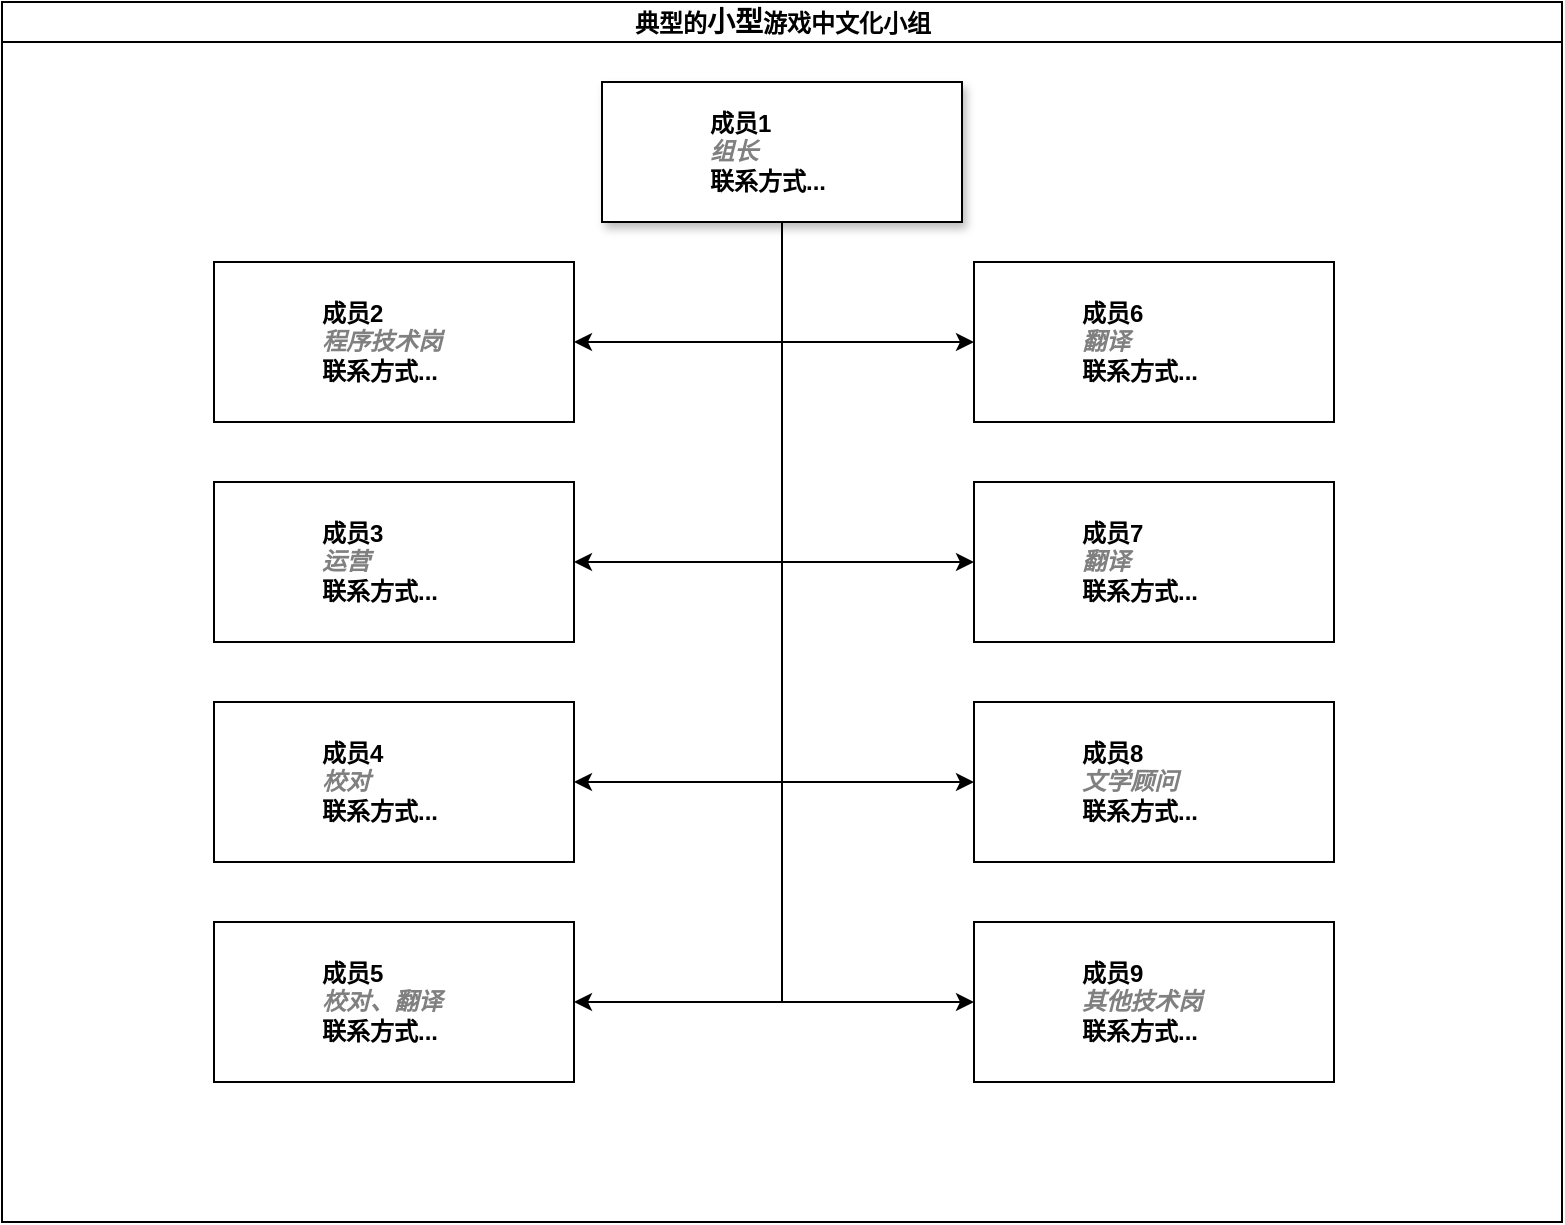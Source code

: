 <mxfile version="24.1.0" type="github">
  <diagram id="prtHgNgQTEPvFCAcTncT" name="Page-1">
    <mxGraphModel dx="623" dy="628" grid="1" gridSize="10" guides="1" tooltips="1" connect="1" arrows="1" fold="1" page="1" pageScale="1" pageWidth="827" pageHeight="1169" math="0" shadow="0">
      <root>
        <mxCell id="0" />
        <mxCell id="1" parent="0" />
        <mxCell id="dNxyNK7c78bLwvsdeMH5-11" value="典型的&lt;span style=&quot;font-size:10.5pt;mso-bidi-font-size:11.0pt;&lt;br/&gt;font-family:等线;mso-ascii-theme-font:minor-latin;mso-fareast-theme-font:minor-fareast;&lt;br/&gt;mso-hansi-theme-font:minor-latin;mso-bidi-font-family:&amp;quot;Times New Roman&amp;quot;;&lt;br/&gt;mso-bidi-theme-font:minor-bidi;mso-ansi-language:EN-US;mso-fareast-language:&lt;br/&gt;ZH-CN;mso-bidi-language:AR-SA&quot;&gt;小型&lt;/span&gt;游戏中文化小组" style="swimlane;html=1;startSize=20;horizontal=1;containerType=tree;glass=0;" parent="1" vertex="1">
          <mxGeometry x="24" y="30" width="780" height="610" as="geometry">
            <mxRectangle x="40" y="80" width="90" height="30" as="alternateBounds" />
          </mxGeometry>
        </mxCell>
        <mxCell id="oI46xZ3VqTC88thM3Fud-12" style="edgeStyle=elbowEdgeStyle;rounded=0;orthogonalLoop=1;jettySize=auto;html=1;entryX=1;entryY=0.5;entryDx=0;entryDy=0;elbow=vertical;" edge="1" parent="dNxyNK7c78bLwvsdeMH5-11" source="dNxyNK7c78bLwvsdeMH5-12" target="dNxyNK7c78bLwvsdeMH5-14">
          <mxGeometry relative="1" as="geometry">
            <Array as="points">
              <mxPoint x="390" y="170" />
            </Array>
          </mxGeometry>
        </mxCell>
        <mxCell id="oI46xZ3VqTC88thM3Fud-13" style="edgeStyle=elbowEdgeStyle;rounded=0;orthogonalLoop=1;jettySize=auto;html=1;entryX=0;entryY=0.5;entryDx=0;entryDy=0;elbow=vertical;" edge="1" parent="dNxyNK7c78bLwvsdeMH5-11" source="dNxyNK7c78bLwvsdeMH5-12" target="oI46xZ3VqTC88thM3Fud-1">
          <mxGeometry relative="1" as="geometry">
            <Array as="points">
              <mxPoint x="390" y="170" />
            </Array>
          </mxGeometry>
        </mxCell>
        <mxCell id="oI46xZ3VqTC88thM3Fud-14" style="edgeStyle=elbowEdgeStyle;rounded=0;orthogonalLoop=1;jettySize=auto;html=1;entryX=1;entryY=0.5;entryDx=0;entryDy=0;elbow=vertical;" edge="1" parent="dNxyNK7c78bLwvsdeMH5-11" source="dNxyNK7c78bLwvsdeMH5-12" target="dNxyNK7c78bLwvsdeMH5-16">
          <mxGeometry relative="1" as="geometry">
            <Array as="points">
              <mxPoint x="390" y="280" />
            </Array>
          </mxGeometry>
        </mxCell>
        <mxCell id="oI46xZ3VqTC88thM3Fud-15" style="edgeStyle=elbowEdgeStyle;rounded=0;orthogonalLoop=1;jettySize=auto;html=1;entryX=0;entryY=0.5;entryDx=0;entryDy=0;elbow=vertical;" edge="1" parent="dNxyNK7c78bLwvsdeMH5-11" source="dNxyNK7c78bLwvsdeMH5-12" target="dNxyNK7c78bLwvsdeMH5-18">
          <mxGeometry relative="1" as="geometry">
            <Array as="points">
              <mxPoint x="390" y="280" />
            </Array>
          </mxGeometry>
        </mxCell>
        <mxCell id="oI46xZ3VqTC88thM3Fud-16" style="edgeStyle=elbowEdgeStyle;rounded=0;orthogonalLoop=1;jettySize=auto;html=1;entryX=1;entryY=0.5;entryDx=0;entryDy=0;elbow=vertical;" edge="1" parent="dNxyNK7c78bLwvsdeMH5-11" source="dNxyNK7c78bLwvsdeMH5-12" target="oI46xZ3VqTC88thM3Fud-2">
          <mxGeometry relative="1" as="geometry">
            <Array as="points">
              <mxPoint x="390" y="390" />
            </Array>
          </mxGeometry>
        </mxCell>
        <mxCell id="oI46xZ3VqTC88thM3Fud-17" style="edgeStyle=elbowEdgeStyle;rounded=0;orthogonalLoop=1;jettySize=auto;html=1;entryX=0;entryY=0.5;entryDx=0;entryDy=0;elbow=vertical;" edge="1" parent="dNxyNK7c78bLwvsdeMH5-11" source="dNxyNK7c78bLwvsdeMH5-12" target="oI46xZ3VqTC88thM3Fud-8">
          <mxGeometry relative="1" as="geometry">
            <Array as="points">
              <mxPoint x="390" y="390" />
            </Array>
          </mxGeometry>
        </mxCell>
        <mxCell id="oI46xZ3VqTC88thM3Fud-18" style="edgeStyle=elbowEdgeStyle;rounded=0;orthogonalLoop=1;jettySize=auto;html=1;entryX=1;entryY=0.5;entryDx=0;entryDy=0;elbow=vertical;" edge="1" parent="dNxyNK7c78bLwvsdeMH5-11" source="dNxyNK7c78bLwvsdeMH5-12" target="oI46xZ3VqTC88thM3Fud1-10">
          <mxGeometry relative="1" as="geometry">
            <Array as="points">
              <mxPoint x="390" y="500" />
            </Array>
          </mxGeometry>
        </mxCell>
        <mxCell id="oI46xZ3VqTC88thM3Fud-19" style="edgeStyle=elbowEdgeStyle;rounded=0;orthogonalLoop=1;jettySize=auto;html=1;entryX=0;entryY=0.5;entryDx=0;entryDy=0;elbow=vertical;" edge="1" parent="dNxyNK7c78bLwvsdeMH5-11" source="dNxyNK7c78bLwvsdeMH5-12" target="oI46xZ3VqTC88thM3Fud-9">
          <mxGeometry relative="1" as="geometry">
            <Array as="points">
              <mxPoint x="390" y="500" />
            </Array>
          </mxGeometry>
        </mxCell>
        <UserObject label="成员1&lt;br&gt;&lt;div&gt;&lt;i style=&quot;color: gray&quot;&gt;组长&lt;/i&gt;&lt;br&gt;&lt;/div&gt;&lt;div&gt;联系方式...&lt;/div&gt;" name="成员1" position="组长" location="Office 1" email="me@example.com" placeholders="1" id="dNxyNK7c78bLwvsdeMH5-12">
          <mxCell style="label;image=https://cdn3.iconfinder.com/data/icons/user-avatars-1/512/users-3-128.png;whiteSpace=wrap;html=1;rounded=0;glass=0;treeMoving=1;treeFolding=1;shadow=1;" parent="dNxyNK7c78bLwvsdeMH5-11" vertex="1">
            <mxGeometry x="300" y="40" width="180" height="70" as="geometry" />
          </mxCell>
        </UserObject>
        <UserObject label="%name%&lt;br&gt;&lt;div&gt;&lt;i style=&quot;color: gray&quot;&gt;%position%&lt;/i&gt;&lt;br&gt;&lt;/div&gt;&lt;div&gt;联系方式...&lt;/div&gt;" name="成员2" position="程序技术岗" location="Office 2" email="me@example.com" placeholders="1" link="https://www.draw.io" id="dNxyNK7c78bLwvsdeMH5-14">
          <mxCell style="label;image=https://cdn3.iconfinder.com/data/icons/user-avatars-1/512/users-10-3-128.png;whiteSpace=wrap;html=1;rounded=0;glass=0;treeFolding=1;treeMoving=1;" parent="dNxyNK7c78bLwvsdeMH5-11" vertex="1">
            <mxGeometry x="106" y="130" width="180" height="80" as="geometry" />
          </mxCell>
        </UserObject>
        <UserObject label="%name%&lt;br&gt;&lt;div&gt;&lt;i style=&quot;color: gray&quot;&gt;%position%&lt;/i&gt;&lt;br&gt;&lt;/div&gt;&lt;div&gt;联系方式...&lt;/div&gt;" name="成员3" position="运营" location="Office 4" email="me@example.com" placeholders="1" link="https://www.draw.io" id="dNxyNK7c78bLwvsdeMH5-16">
          <mxCell style="label;image=https://cdn3.iconfinder.com/data/icons/user-avatars-1/512/users-9-2-128.png;whiteSpace=wrap;html=1;rounded=0;glass=0;treeFolding=1;treeMoving=1;" parent="dNxyNK7c78bLwvsdeMH5-11" vertex="1">
            <mxGeometry x="106" y="240" width="180" height="80" as="geometry" />
          </mxCell>
        </UserObject>
        <UserObject label="%name%&lt;br&gt;&lt;i style=&quot;color: gray&quot;&gt;%position%&lt;/i&gt;&lt;i style=&quot;color: gray&quot;&gt;&lt;/i&gt;&lt;br&gt;&lt;div&gt;联系方式...&lt;/div&gt;" name="成员7" position="翻译" location="Office 3" email="me@example.com" placeholders="1" link="https://www.draw.io" id="dNxyNK7c78bLwvsdeMH5-18">
          <mxCell style="label;image=https://cdn3.iconfinder.com/data/icons/user-avatars-1/512/users-2-128.png;whiteSpace=wrap;html=1;rounded=0;glass=0;" parent="dNxyNK7c78bLwvsdeMH5-11" vertex="1">
            <mxGeometry x="486" y="240" width="180" height="80" as="geometry" />
          </mxCell>
        </UserObject>
        <UserObject label="%name%&lt;br&gt;&lt;i style=&quot;color: gray&quot;&gt;%position%&lt;/i&gt;&lt;i style=&quot;color: gray&quot;&gt;&lt;/i&gt;&lt;br&gt;&lt;div&gt;联系方式...&lt;/div&gt;" name="成员6" position="翻译" location="Office 2" email="me@example.com" placeholders="1" link="https://www.draw.io" id="oI46xZ3VqTC88thM3Fud-1">
          <mxCell style="label;image=https://cdn3.iconfinder.com/data/icons/user-avatars-1/512/users-10-3-128.png;whiteSpace=wrap;html=1;rounded=0;glass=0;treeFolding=1;treeMoving=1;" vertex="1" parent="dNxyNK7c78bLwvsdeMH5-11">
            <mxGeometry x="486" y="130" width="180" height="80" as="geometry" />
          </mxCell>
        </UserObject>
        <UserObject label="%name%&lt;br&gt;&lt;div&gt;&lt;i style=&quot;color: gray&quot;&gt;%position%&lt;/i&gt;&lt;br&gt;&lt;/div&gt;&lt;div&gt;联系方式...&lt;/div&gt;" name="成员4" position="校对" location="Office 4" email="me@example.com" placeholders="1" link="https://www.draw.io" id="oI46xZ3VqTC88thM3Fud-2">
          <mxCell style="label;image=https://cdn3.iconfinder.com/data/icons/user-avatars-1/512/users-9-2-128.png;whiteSpace=wrap;html=1;rounded=0;glass=0;treeFolding=1;treeMoving=1;" vertex="1" parent="dNxyNK7c78bLwvsdeMH5-11">
            <mxGeometry x="106" y="350" width="180" height="80" as="geometry" />
          </mxCell>
        </UserObject>
        <UserObject label="%name%&lt;br&gt;&lt;i style=&quot;color: gray&quot;&gt;%position%&lt;/i&gt;&lt;i style=&quot;color: gray&quot;&gt;&lt;/i&gt;&lt;br&gt;&lt;div&gt;联系方式...&lt;/div&gt;" name="成员8" position="文学顾问" location="Office 4" email="me@example.com" placeholders="1" link="https://www.draw.io" id="oI46xZ3VqTC88thM3Fud-8">
          <mxCell style="label;image=https://cdn3.iconfinder.com/data/icons/user-avatars-1/512/users-9-2-128.png;whiteSpace=wrap;html=1;rounded=0;glass=0;treeFolding=1;treeMoving=1;" vertex="1" parent="dNxyNK7c78bLwvsdeMH5-11">
            <mxGeometry x="486" y="350" width="180" height="80" as="geometry" />
          </mxCell>
        </UserObject>
        <UserObject label="%name%&lt;br&gt;&lt;i style=&quot;color: gray&quot;&gt;%position%&lt;/i&gt;&lt;i style=&quot;color: gray&quot;&gt;&lt;/i&gt;&lt;br&gt;&lt;div&gt;联系方式...&lt;/div&gt;" name="成员9" position="其他技术岗" location="Office 4" email="me@example.com" placeholders="1" link="https://www.draw.io" id="oI46xZ3VqTC88thM3Fud-9">
          <mxCell style="label;image=https://cdn3.iconfinder.com/data/icons/user-avatars-1/512/users-9-2-128.png;whiteSpace=wrap;html=1;rounded=0;glass=0;treeFolding=1;treeMoving=1;" vertex="1" parent="dNxyNK7c78bLwvsdeMH5-11">
            <mxGeometry x="486" y="460" width="180" height="80" as="geometry" />
          </mxCell>
        </UserObject>
        <UserObject label="%name%&lt;br&gt;&lt;i style=&quot;color: gray&quot;&gt;%position%&lt;/i&gt;&lt;i style=&quot;color: gray&quot;&gt;&lt;/i&gt;&lt;br&gt;&lt;div&gt;联系方式...&lt;/div&gt;" name="成员5" position="校对、翻译" location="Office 4" email="me@example.com" placeholders="1" link="https://www.draw.io" id="oI46xZ3VqTC88thM3Fud1-10">
          <mxCell style="label;image=https://cdn3.iconfinder.com/data/icons/user-avatars-1/512/users-9-2-128.png;whiteSpace=wrap;html=1;rounded=0;glass=0;treeFolding=1;treeMoving=1;" vertex="1" parent="dNxyNK7c78bLwvsdeMH5-11">
            <mxGeometry x="106" y="460" width="180" height="80" as="geometry" />
          </mxCell>
        </UserObject>
      </root>
    </mxGraphModel>
  </diagram>
</mxfile>
